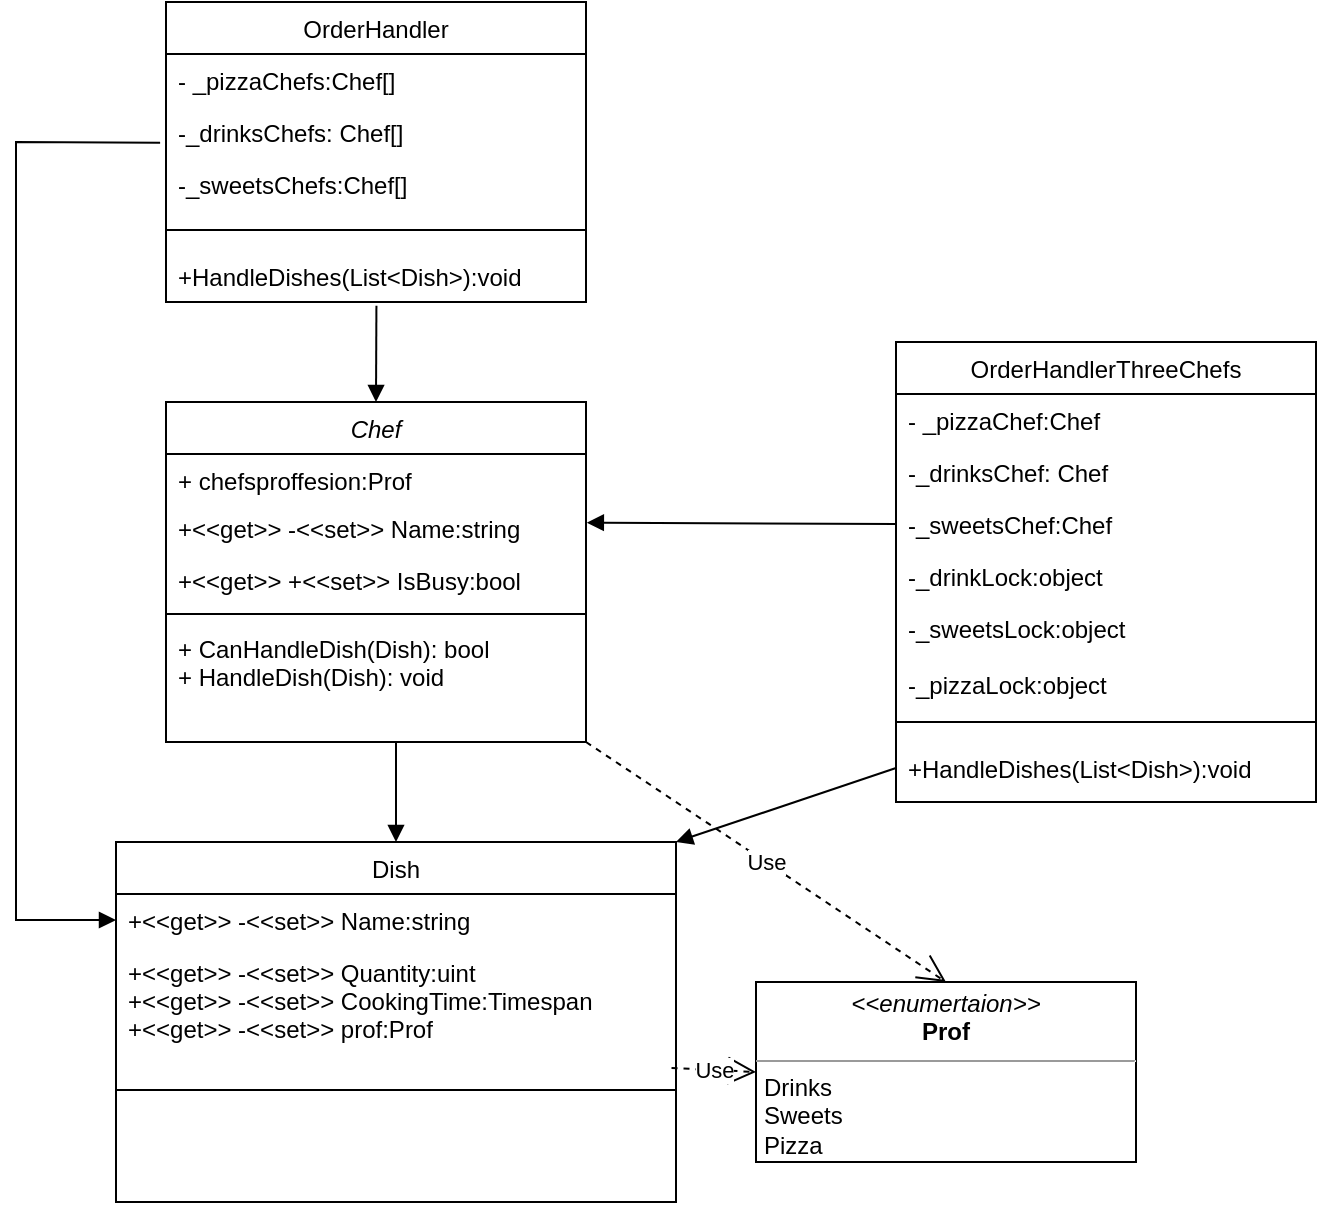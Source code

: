 <mxfile version="21.3.2" type="device">
  <diagram id="C5RBs43oDa-KdzZeNtuy" name="Page-1">
    <mxGraphModel dx="1323" dy="1886" grid="1" gridSize="10" guides="1" tooltips="1" connect="1" arrows="1" fold="1" page="1" pageScale="1" pageWidth="827" pageHeight="1169" math="0" shadow="0">
      <root>
        <mxCell id="WIyWlLk6GJQsqaUBKTNV-0" />
        <mxCell id="WIyWlLk6GJQsqaUBKTNV-1" parent="WIyWlLk6GJQsqaUBKTNV-0" />
        <mxCell id="zkfFHV4jXpPFQw0GAbJ--0" value="Chef&#xa;" style="swimlane;fontStyle=2;align=center;verticalAlign=top;childLayout=stackLayout;horizontal=1;startSize=26;horizontalStack=0;resizeParent=1;resizeLast=0;collapsible=1;marginBottom=0;rounded=0;shadow=0;strokeWidth=1;" parent="WIyWlLk6GJQsqaUBKTNV-1" vertex="1">
          <mxGeometry x="115" y="150" width="210" height="170" as="geometry">
            <mxRectangle x="230" y="140" width="160" height="26" as="alternateBounds" />
          </mxGeometry>
        </mxCell>
        <mxCell id="zkfFHV4jXpPFQw0GAbJ--2" value="+ chefsproffesion:Prof" style="text;align=left;verticalAlign=top;spacingLeft=4;spacingRight=4;overflow=hidden;rotatable=0;points=[[0,0.5],[1,0.5]];portConstraint=eastwest;rounded=0;shadow=0;html=0;" parent="zkfFHV4jXpPFQw0GAbJ--0" vertex="1">
          <mxGeometry y="26" width="210" height="24" as="geometry" />
        </mxCell>
        <mxCell id="zkfFHV4jXpPFQw0GAbJ--1" value="+&lt;&lt;get&gt;&gt; -&lt;&lt;set&gt;&gt; Name:string" style="text;align=left;verticalAlign=top;spacingLeft=4;spacingRight=4;overflow=hidden;rotatable=0;points=[[0,0.5],[1,0.5]];portConstraint=eastwest;" parent="zkfFHV4jXpPFQw0GAbJ--0" vertex="1">
          <mxGeometry y="50" width="210" height="26" as="geometry" />
        </mxCell>
        <mxCell id="zkfFHV4jXpPFQw0GAbJ--3" value="+&lt;&lt;get&gt;&gt; +&lt;&lt;set&gt;&gt; IsBusy:bool&#xa;" style="text;align=left;verticalAlign=top;spacingLeft=4;spacingRight=4;overflow=hidden;rotatable=0;points=[[0,0.5],[1,0.5]];portConstraint=eastwest;rounded=0;shadow=0;html=0;" parent="zkfFHV4jXpPFQw0GAbJ--0" vertex="1">
          <mxGeometry y="76" width="210" height="26" as="geometry" />
        </mxCell>
        <mxCell id="zkfFHV4jXpPFQw0GAbJ--4" value="" style="line;html=1;strokeWidth=1;align=left;verticalAlign=middle;spacingTop=-1;spacingLeft=3;spacingRight=3;rotatable=0;labelPosition=right;points=[];portConstraint=eastwest;" parent="zkfFHV4jXpPFQw0GAbJ--0" vertex="1">
          <mxGeometry y="102" width="210" height="8" as="geometry" />
        </mxCell>
        <mxCell id="zkfFHV4jXpPFQw0GAbJ--5" value="+ CanHandleDish(Dish): bool&#xa;+ HandleDish(Dish): void&#xa;" style="text;align=left;verticalAlign=top;spacingLeft=4;spacingRight=4;overflow=hidden;rotatable=0;points=[[0,0.5],[1,0.5]];portConstraint=eastwest;" parent="zkfFHV4jXpPFQw0GAbJ--0" vertex="1">
          <mxGeometry y="110" width="210" height="50" as="geometry" />
        </mxCell>
        <mxCell id="zkfFHV4jXpPFQw0GAbJ--6" value="Dish&#xa;" style="swimlane;fontStyle=0;align=center;verticalAlign=top;childLayout=stackLayout;horizontal=1;startSize=26;horizontalStack=0;resizeParent=1;resizeLast=0;collapsible=1;marginBottom=0;rounded=0;shadow=0;strokeWidth=1;" parent="WIyWlLk6GJQsqaUBKTNV-1" vertex="1">
          <mxGeometry x="90" y="370" width="280" height="180" as="geometry">
            <mxRectangle x="130" y="380" width="160" height="26" as="alternateBounds" />
          </mxGeometry>
        </mxCell>
        <mxCell id="zkfFHV4jXpPFQw0GAbJ--7" value="+&lt;&lt;get&gt;&gt; -&lt;&lt;set&gt;&gt; Name:string" style="text;align=left;verticalAlign=top;spacingLeft=4;spacingRight=4;overflow=hidden;rotatable=0;points=[[0,0.5],[1,0.5]];portConstraint=eastwest;" parent="zkfFHV4jXpPFQw0GAbJ--6" vertex="1">
          <mxGeometry y="26" width="280" height="26" as="geometry" />
        </mxCell>
        <mxCell id="zkfFHV4jXpPFQw0GAbJ--8" value="+&lt;&lt;get&gt;&gt; -&lt;&lt;set&gt;&gt; Quantity:uint&#xa;+&lt;&lt;get&gt;&gt; -&lt;&lt;set&gt;&gt; CookingTime:Timespan&#xa;+&lt;&lt;get&gt;&gt; -&lt;&lt;set&gt;&gt; prof:Prof" style="text;align=left;verticalAlign=top;spacingLeft=4;spacingRight=4;overflow=hidden;rotatable=0;points=[[0,0.5],[1,0.5]];portConstraint=eastwest;rounded=0;shadow=0;html=0;" parent="zkfFHV4jXpPFQw0GAbJ--6" vertex="1">
          <mxGeometry y="52" width="280" height="68" as="geometry" />
        </mxCell>
        <mxCell id="zkfFHV4jXpPFQw0GAbJ--9" value="" style="line;html=1;strokeWidth=1;align=left;verticalAlign=middle;spacingTop=-1;spacingLeft=3;spacingRight=3;rotatable=0;labelPosition=right;points=[];portConstraint=eastwest;" parent="zkfFHV4jXpPFQw0GAbJ--6" vertex="1">
          <mxGeometry y="120" width="280" height="8" as="geometry" />
        </mxCell>
        <mxCell id="zkfFHV4jXpPFQw0GAbJ--17" value="OrderHandlerThreeChefs&#xa;" style="swimlane;fontStyle=0;align=center;verticalAlign=top;childLayout=stackLayout;horizontal=1;startSize=26;horizontalStack=0;resizeParent=1;resizeLast=0;collapsible=1;marginBottom=0;rounded=0;shadow=0;strokeWidth=1;" parent="WIyWlLk6GJQsqaUBKTNV-1" vertex="1">
          <mxGeometry x="480" y="120" width="210" height="230" as="geometry">
            <mxRectangle x="550" y="140" width="160" height="26" as="alternateBounds" />
          </mxGeometry>
        </mxCell>
        <mxCell id="zkfFHV4jXpPFQw0GAbJ--18" value="- _pizzaChef:Chef" style="text;align=left;verticalAlign=top;spacingLeft=4;spacingRight=4;overflow=hidden;rotatable=0;points=[[0,0.5],[1,0.5]];portConstraint=eastwest;" parent="zkfFHV4jXpPFQw0GAbJ--17" vertex="1">
          <mxGeometry y="26" width="210" height="26" as="geometry" />
        </mxCell>
        <mxCell id="zkfFHV4jXpPFQw0GAbJ--19" value="-_drinksChef: Chef" style="text;align=left;verticalAlign=top;spacingLeft=4;spacingRight=4;overflow=hidden;rotatable=0;points=[[0,0.5],[1,0.5]];portConstraint=eastwest;rounded=0;shadow=0;html=0;" parent="zkfFHV4jXpPFQw0GAbJ--17" vertex="1">
          <mxGeometry y="52" width="210" height="26" as="geometry" />
        </mxCell>
        <mxCell id="zkfFHV4jXpPFQw0GAbJ--20" value="-_sweetsChef:Chef" style="text;align=left;verticalAlign=top;spacingLeft=4;spacingRight=4;overflow=hidden;rotatable=0;points=[[0,0.5],[1,0.5]];portConstraint=eastwest;rounded=0;shadow=0;html=0;" parent="zkfFHV4jXpPFQw0GAbJ--17" vertex="1">
          <mxGeometry y="78" width="210" height="26" as="geometry" />
        </mxCell>
        <mxCell id="zkfFHV4jXpPFQw0GAbJ--21" value="-_drinkLock:object" style="text;align=left;verticalAlign=top;spacingLeft=4;spacingRight=4;overflow=hidden;rotatable=0;points=[[0,0.5],[1,0.5]];portConstraint=eastwest;rounded=0;shadow=0;html=0;" parent="zkfFHV4jXpPFQw0GAbJ--17" vertex="1">
          <mxGeometry y="104" width="210" height="26" as="geometry" />
        </mxCell>
        <mxCell id="zkfFHV4jXpPFQw0GAbJ--22" value="-_sweetsLock:object&#xa;&#xa;-_pizzaLock:object&#xa;" style="text;align=left;verticalAlign=top;spacingLeft=4;spacingRight=4;overflow=hidden;rotatable=0;points=[[0,0.5],[1,0.5]];portConstraint=eastwest;rounded=0;shadow=0;html=0;" parent="zkfFHV4jXpPFQw0GAbJ--17" vertex="1">
          <mxGeometry y="130" width="210" height="50" as="geometry" />
        </mxCell>
        <mxCell id="zkfFHV4jXpPFQw0GAbJ--23" value="" style="line;html=1;strokeWidth=1;align=left;verticalAlign=middle;spacingTop=-1;spacingLeft=3;spacingRight=3;rotatable=0;labelPosition=right;points=[];portConstraint=eastwest;" parent="zkfFHV4jXpPFQw0GAbJ--17" vertex="1">
          <mxGeometry y="180" width="210" height="20" as="geometry" />
        </mxCell>
        <mxCell id="zkfFHV4jXpPFQw0GAbJ--24" value="+HandleDishes(List&lt;Dish&gt;):void" style="text;align=left;verticalAlign=top;spacingLeft=4;spacingRight=4;overflow=hidden;rotatable=0;points=[[0,0.5],[1,0.5]];portConstraint=eastwest;" parent="zkfFHV4jXpPFQw0GAbJ--17" vertex="1">
          <mxGeometry y="200" width="210" height="26" as="geometry" />
        </mxCell>
        <mxCell id="Nr-Lb42i3QSU1UUKk3eU-1" value="&lt;p style=&quot;margin:0px;margin-top:4px;text-align:center;&quot;&gt;&lt;i&gt;&amp;lt;&amp;lt;enumertaion&amp;gt;&amp;gt;&lt;/i&gt;&lt;br&gt;&lt;b&gt;Prof&lt;/b&gt;&lt;/p&gt;&lt;hr size=&quot;1&quot;&gt;&lt;p style=&quot;margin:0px;margin-left:4px;&quot;&gt;Drinks&lt;/p&gt;&lt;p style=&quot;margin:0px;margin-left:4px;&quot;&gt;Sweets&lt;/p&gt;&lt;p style=&quot;margin:0px;margin-left:4px;&quot;&gt;Pizza&lt;/p&gt;&lt;hr size=&quot;1&quot;&gt;&lt;p style=&quot;margin:0px;margin-left:4px;&quot;&gt;&lt;br&gt;&lt;/p&gt;" style="verticalAlign=top;align=left;overflow=fill;fontSize=12;fontFamily=Helvetica;html=1;whiteSpace=wrap;" vertex="1" parent="WIyWlLk6GJQsqaUBKTNV-1">
          <mxGeometry x="410" y="440" width="190" height="90" as="geometry" />
        </mxCell>
        <mxCell id="Nr-Lb42i3QSU1UUKk3eU-2" value="Use" style="endArrow=open;endSize=12;dashed=1;html=1;rounded=0;exitX=0.992;exitY=0.897;exitDx=0;exitDy=0;exitPerimeter=0;entryX=0;entryY=0.5;entryDx=0;entryDy=0;" edge="1" parent="WIyWlLk6GJQsqaUBKTNV-1" source="zkfFHV4jXpPFQw0GAbJ--8" target="Nr-Lb42i3QSU1UUKk3eU-1">
          <mxGeometry width="160" relative="1" as="geometry">
            <mxPoint x="330" y="330" as="sourcePoint" />
            <mxPoint x="490" y="330" as="targetPoint" />
          </mxGeometry>
        </mxCell>
        <mxCell id="Nr-Lb42i3QSU1UUKk3eU-3" value="" style="endArrow=block;startArrow=none;endFill=1;startFill=0;html=1;rounded=0;entryX=0.5;entryY=0;entryDx=0;entryDy=0;" edge="1" parent="WIyWlLk6GJQsqaUBKTNV-1" target="zkfFHV4jXpPFQw0GAbJ--6">
          <mxGeometry width="160" relative="1" as="geometry">
            <mxPoint x="230" y="320" as="sourcePoint" />
            <mxPoint x="260" y="350" as="targetPoint" />
            <Array as="points" />
          </mxGeometry>
        </mxCell>
        <mxCell id="Nr-Lb42i3QSU1UUKk3eU-4" value="" style="endArrow=block;startArrow=none;endFill=1;startFill=0;html=1;rounded=0;entryX=1.002;entryY=0.397;entryDx=0;entryDy=0;exitX=0;exitY=0.5;exitDx=0;exitDy=0;entryPerimeter=0;" edge="1" parent="WIyWlLk6GJQsqaUBKTNV-1" source="zkfFHV4jXpPFQw0GAbJ--20" target="zkfFHV4jXpPFQw0GAbJ--1">
          <mxGeometry width="160" relative="1" as="geometry">
            <mxPoint x="460" y="211" as="sourcePoint" />
            <mxPoint x="220" y="390" as="targetPoint" />
            <Array as="points" />
          </mxGeometry>
        </mxCell>
        <mxCell id="Nr-Lb42i3QSU1UUKk3eU-5" value="Use" style="endArrow=open;endSize=12;dashed=1;html=1;rounded=0;entryX=0.5;entryY=0;entryDx=0;entryDy=0;exitX=1;exitY=1;exitDx=0;exitDy=0;" edge="1" parent="WIyWlLk6GJQsqaUBKTNV-1" source="zkfFHV4jXpPFQw0GAbJ--0" target="Nr-Lb42i3QSU1UUKk3eU-1">
          <mxGeometry width="160" relative="1" as="geometry">
            <mxPoint x="190" y="360" as="sourcePoint" />
            <mxPoint x="350" y="360" as="targetPoint" />
          </mxGeometry>
        </mxCell>
        <mxCell id="Nr-Lb42i3QSU1UUKk3eU-7" value="" style="endArrow=block;startArrow=none;endFill=1;startFill=0;html=1;rounded=0;entryX=1;entryY=0;entryDx=0;entryDy=0;exitX=0;exitY=0.5;exitDx=0;exitDy=0;" edge="1" parent="WIyWlLk6GJQsqaUBKTNV-1" source="zkfFHV4jXpPFQw0GAbJ--24" target="zkfFHV4jXpPFQw0GAbJ--6">
          <mxGeometry width="160" relative="1" as="geometry">
            <mxPoint x="230" y="306" as="sourcePoint" />
            <mxPoint x="230" y="400" as="targetPoint" />
            <Array as="points" />
          </mxGeometry>
        </mxCell>
        <mxCell id="Nr-Lb42i3QSU1UUKk3eU-8" value="OrderHandler&#xa;" style="swimlane;fontStyle=0;align=center;verticalAlign=top;childLayout=stackLayout;horizontal=1;startSize=26;horizontalStack=0;resizeParent=1;resizeLast=0;collapsible=1;marginBottom=0;rounded=0;shadow=0;strokeWidth=1;" vertex="1" parent="WIyWlLk6GJQsqaUBKTNV-1">
          <mxGeometry x="115" y="-50" width="210" height="150" as="geometry">
            <mxRectangle x="550" y="140" width="160" height="26" as="alternateBounds" />
          </mxGeometry>
        </mxCell>
        <mxCell id="Nr-Lb42i3QSU1UUKk3eU-9" value="- _pizzaChefs:Chef[]" style="text;align=left;verticalAlign=top;spacingLeft=4;spacingRight=4;overflow=hidden;rotatable=0;points=[[0,0.5],[1,0.5]];portConstraint=eastwest;" vertex="1" parent="Nr-Lb42i3QSU1UUKk3eU-8">
          <mxGeometry y="26" width="210" height="26" as="geometry" />
        </mxCell>
        <mxCell id="Nr-Lb42i3QSU1UUKk3eU-10" value="-_drinksChefs: Chef[]" style="text;align=left;verticalAlign=top;spacingLeft=4;spacingRight=4;overflow=hidden;rotatable=0;points=[[0,0.5],[1,0.5]];portConstraint=eastwest;rounded=0;shadow=0;html=0;" vertex="1" parent="Nr-Lb42i3QSU1UUKk3eU-8">
          <mxGeometry y="52" width="210" height="26" as="geometry" />
        </mxCell>
        <mxCell id="Nr-Lb42i3QSU1UUKk3eU-11" value="-_sweetsChefs:Chef[]" style="text;align=left;verticalAlign=top;spacingLeft=4;spacingRight=4;overflow=hidden;rotatable=0;points=[[0,0.5],[1,0.5]];portConstraint=eastwest;rounded=0;shadow=0;html=0;" vertex="1" parent="Nr-Lb42i3QSU1UUKk3eU-8">
          <mxGeometry y="78" width="210" height="26" as="geometry" />
        </mxCell>
        <mxCell id="Nr-Lb42i3QSU1UUKk3eU-14" value="" style="line;html=1;strokeWidth=1;align=left;verticalAlign=middle;spacingTop=-1;spacingLeft=3;spacingRight=3;rotatable=0;labelPosition=right;points=[];portConstraint=eastwest;" vertex="1" parent="Nr-Lb42i3QSU1UUKk3eU-8">
          <mxGeometry y="104" width="210" height="20" as="geometry" />
        </mxCell>
        <mxCell id="Nr-Lb42i3QSU1UUKk3eU-15" value="+HandleDishes(List&lt;Dish&gt;):void" style="text;align=left;verticalAlign=top;spacingLeft=4;spacingRight=4;overflow=hidden;rotatable=0;points=[[0,0.5],[1,0.5]];portConstraint=eastwest;" vertex="1" parent="Nr-Lb42i3QSU1UUKk3eU-8">
          <mxGeometry y="124" width="210" height="26" as="geometry" />
        </mxCell>
        <mxCell id="Nr-Lb42i3QSU1UUKk3eU-16" value="" style="endArrow=block;startArrow=none;endFill=1;startFill=0;html=1;rounded=0;entryX=0.5;entryY=0;entryDx=0;entryDy=0;exitX=0.501;exitY=1.07;exitDx=0;exitDy=0;exitPerimeter=0;" edge="1" parent="WIyWlLk6GJQsqaUBKTNV-1" source="Nr-Lb42i3QSU1UUKk3eU-15" target="zkfFHV4jXpPFQw0GAbJ--0">
          <mxGeometry width="160" relative="1" as="geometry">
            <mxPoint x="445" y="121" as="sourcePoint" />
            <mxPoint x="290" y="120" as="targetPoint" />
            <Array as="points" />
          </mxGeometry>
        </mxCell>
        <mxCell id="Nr-Lb42i3QSU1UUKk3eU-17" value="" style="endArrow=block;startArrow=none;endFill=1;startFill=0;html=1;rounded=0;exitX=-0.014;exitY=-0.295;exitDx=0;exitDy=0;exitPerimeter=0;entryX=0;entryY=0.5;entryDx=0;entryDy=0;" edge="1" parent="WIyWlLk6GJQsqaUBKTNV-1" source="Nr-Lb42i3QSU1UUKk3eU-11" target="zkfFHV4jXpPFQw0GAbJ--7">
          <mxGeometry width="160" relative="1" as="geometry">
            <mxPoint x="240" y="330" as="sourcePoint" />
            <mxPoint x="40" y="390" as="targetPoint" />
            <Array as="points">
              <mxPoint x="40" y="20" />
              <mxPoint x="40" y="350" />
              <mxPoint x="40" y="409" />
            </Array>
          </mxGeometry>
        </mxCell>
      </root>
    </mxGraphModel>
  </diagram>
</mxfile>
